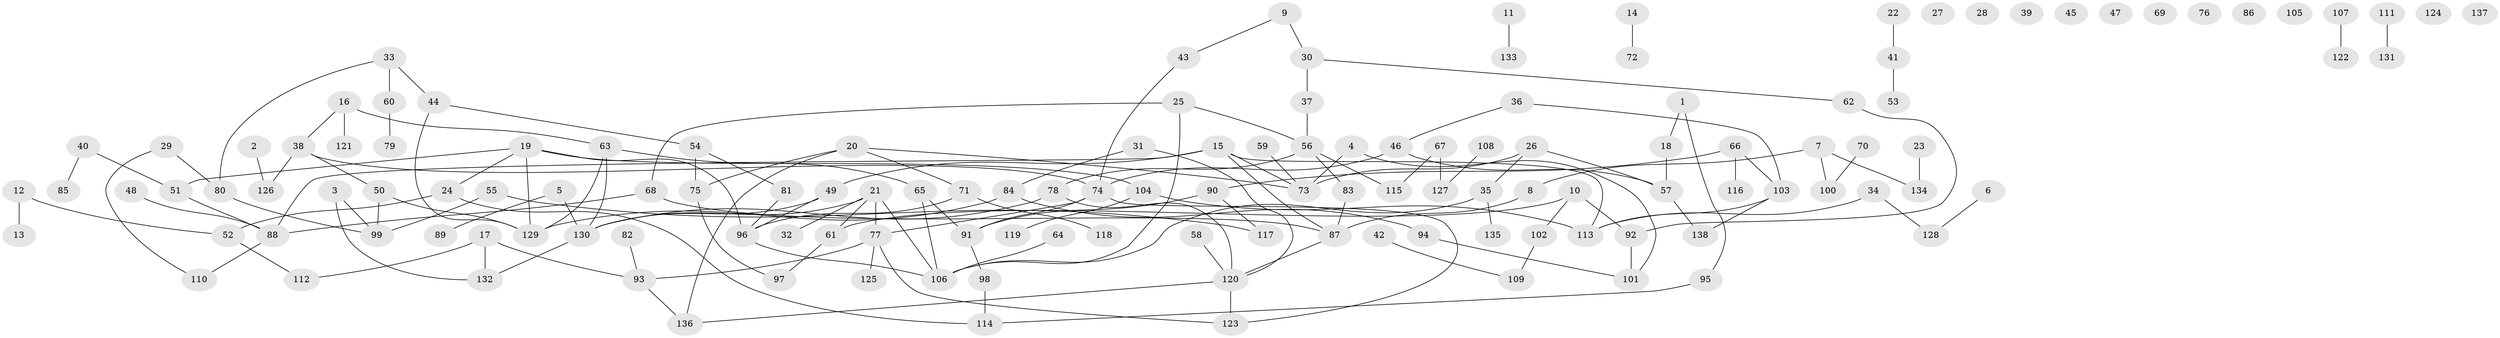 // Generated by graph-tools (version 1.1) at 2025/49/03/09/25 03:49:13]
// undirected, 138 vertices, 160 edges
graph export_dot {
graph [start="1"]
  node [color=gray90,style=filled];
  1;
  2;
  3;
  4;
  5;
  6;
  7;
  8;
  9;
  10;
  11;
  12;
  13;
  14;
  15;
  16;
  17;
  18;
  19;
  20;
  21;
  22;
  23;
  24;
  25;
  26;
  27;
  28;
  29;
  30;
  31;
  32;
  33;
  34;
  35;
  36;
  37;
  38;
  39;
  40;
  41;
  42;
  43;
  44;
  45;
  46;
  47;
  48;
  49;
  50;
  51;
  52;
  53;
  54;
  55;
  56;
  57;
  58;
  59;
  60;
  61;
  62;
  63;
  64;
  65;
  66;
  67;
  68;
  69;
  70;
  71;
  72;
  73;
  74;
  75;
  76;
  77;
  78;
  79;
  80;
  81;
  82;
  83;
  84;
  85;
  86;
  87;
  88;
  89;
  90;
  91;
  92;
  93;
  94;
  95;
  96;
  97;
  98;
  99;
  100;
  101;
  102;
  103;
  104;
  105;
  106;
  107;
  108;
  109;
  110;
  111;
  112;
  113;
  114;
  115;
  116;
  117;
  118;
  119;
  120;
  121;
  122;
  123;
  124;
  125;
  126;
  127;
  128;
  129;
  130;
  131;
  132;
  133;
  134;
  135;
  136;
  137;
  138;
  1 -- 18;
  1 -- 95;
  2 -- 126;
  3 -- 99;
  3 -- 132;
  4 -- 73;
  4 -- 101;
  5 -- 89;
  5 -- 130;
  6 -- 128;
  7 -- 8;
  7 -- 100;
  7 -- 134;
  8 -- 87;
  9 -- 30;
  9 -- 43;
  10 -- 61;
  10 -- 92;
  10 -- 102;
  11 -- 133;
  12 -- 13;
  12 -- 52;
  14 -- 72;
  15 -- 49;
  15 -- 73;
  15 -- 87;
  15 -- 88;
  15 -- 113;
  16 -- 38;
  16 -- 63;
  16 -- 121;
  17 -- 93;
  17 -- 112;
  17 -- 132;
  18 -- 57;
  19 -- 24;
  19 -- 51;
  19 -- 96;
  19 -- 104;
  19 -- 129;
  20 -- 71;
  20 -- 73;
  20 -- 75;
  20 -- 136;
  21 -- 32;
  21 -- 61;
  21 -- 77;
  21 -- 106;
  21 -- 130;
  22 -- 41;
  23 -- 134;
  24 -- 52;
  24 -- 114;
  25 -- 56;
  25 -- 68;
  25 -- 106;
  26 -- 35;
  26 -- 57;
  26 -- 73;
  29 -- 80;
  29 -- 110;
  30 -- 37;
  30 -- 62;
  31 -- 84;
  31 -- 120;
  33 -- 44;
  33 -- 60;
  33 -- 80;
  34 -- 113;
  34 -- 128;
  35 -- 106;
  35 -- 135;
  36 -- 46;
  36 -- 103;
  37 -- 56;
  38 -- 50;
  38 -- 74;
  38 -- 126;
  40 -- 51;
  40 -- 85;
  41 -- 53;
  42 -- 109;
  43 -- 74;
  44 -- 54;
  44 -- 129;
  46 -- 57;
  46 -- 74;
  48 -- 88;
  49 -- 96;
  49 -- 130;
  50 -- 99;
  50 -- 129;
  51 -- 88;
  52 -- 112;
  54 -- 75;
  54 -- 81;
  55 -- 99;
  55 -- 117;
  56 -- 78;
  56 -- 83;
  56 -- 115;
  57 -- 138;
  58 -- 120;
  59 -- 73;
  60 -- 79;
  61 -- 97;
  62 -- 92;
  63 -- 65;
  63 -- 129;
  63 -- 130;
  64 -- 106;
  65 -- 91;
  65 -- 106;
  66 -- 90;
  66 -- 103;
  66 -- 116;
  67 -- 115;
  67 -- 127;
  68 -- 87;
  68 -- 88;
  70 -- 100;
  71 -- 96;
  71 -- 118;
  74 -- 77;
  74 -- 91;
  74 -- 123;
  75 -- 97;
  77 -- 93;
  77 -- 123;
  77 -- 125;
  78 -- 120;
  78 -- 130;
  80 -- 99;
  81 -- 96;
  82 -- 93;
  83 -- 87;
  84 -- 94;
  84 -- 129;
  87 -- 120;
  88 -- 110;
  90 -- 91;
  90 -- 117;
  91 -- 98;
  92 -- 101;
  93 -- 136;
  94 -- 101;
  95 -- 114;
  96 -- 106;
  98 -- 114;
  102 -- 109;
  103 -- 113;
  103 -- 138;
  104 -- 113;
  104 -- 119;
  107 -- 122;
  108 -- 127;
  111 -- 131;
  120 -- 123;
  120 -- 136;
  130 -- 132;
}
